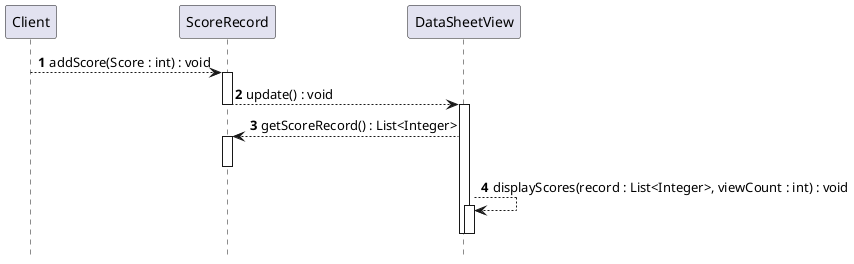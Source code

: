 @startuml

hide footbox
autonumber

participant Client
participant ScoreRecord
participant DataSheetView

Client --> ScoreRecord : addScore(Score : int) : void

activate ScoreRecord
ScoreRecord --> DataSheetView : update() : void
deactivate ScoreRecord

activate DataSheetView
DataSheetView --> ScoreRecord : getScoreRecord() : List<Integer>
activate ScoreRecord
deactivate ScoreRecord
DataSheetView --> DataSheetView : displayScores(record : List<Integer>, viewCount : int) : void
activate DataSheetView
deactivate DataSheetView
deactivate DataSheetView

@enduml